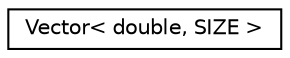 digraph "Graphical Class Hierarchy"
{
  edge [fontname="Helvetica",fontsize="10",labelfontname="Helvetica",labelfontsize="10"];
  node [fontname="Helvetica",fontsize="10",shape=record];
  rankdir="LR";
  Node0 [label="Vector\< double, SIZE \>",height=0.2,width=0.4,color="black", fillcolor="white", style="filled",URL="$class_vector.html"];
}
